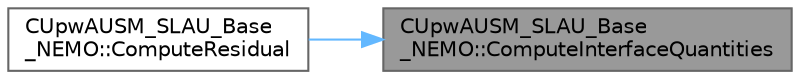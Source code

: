 digraph "CUpwAUSM_SLAU_Base_NEMO::ComputeInterfaceQuantities"
{
 // LATEX_PDF_SIZE
  bgcolor="transparent";
  edge [fontname=Helvetica,fontsize=10,labelfontname=Helvetica,labelfontsize=10];
  node [fontname=Helvetica,fontsize=10,shape=box,height=0.2,width=0.4];
  rankdir="RL";
  Node1 [id="Node000001",label="CUpwAUSM_SLAU_Base\l_NEMO::ComputeInterfaceQuantities",height=0.2,width=0.4,color="gray40", fillcolor="grey60", style="filled", fontcolor="black",tooltip="Compute the interface Mach number, soundspeeds and pressure based on Primitives_i/j...."];
  Node1 -> Node2 [id="edge1_Node000001_Node000002",dir="back",color="steelblue1",style="solid",tooltip=" "];
  Node2 [id="Node000002",label="CUpwAUSM_SLAU_Base\l_NEMO::ComputeResidual",height=0.2,width=0.4,color="grey40", fillcolor="white", style="filled",URL="$classCUpwAUSM__SLAU__Base__NEMO.html#ab312a1d2dc23de3d9cb51221a13617e0",tooltip="Compute the AUSM and SLAU family of schemes."];
}
